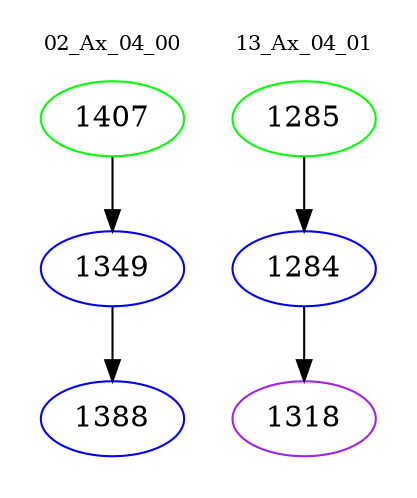 digraph{
subgraph cluster_0 {
color = white
label = "02_Ax_04_00";
fontsize=10;
T0_1407 [label="1407", color="green"]
T0_1407 -> T0_1349 [color="black"]
T0_1349 [label="1349", color="blue"]
T0_1349 -> T0_1388 [color="black"]
T0_1388 [label="1388", color="blue"]
}
subgraph cluster_1 {
color = white
label = "13_Ax_04_01";
fontsize=10;
T1_1285 [label="1285", color="green"]
T1_1285 -> T1_1284 [color="black"]
T1_1284 [label="1284", color="blue"]
T1_1284 -> T1_1318 [color="black"]
T1_1318 [label="1318", color="purple"]
}
}
